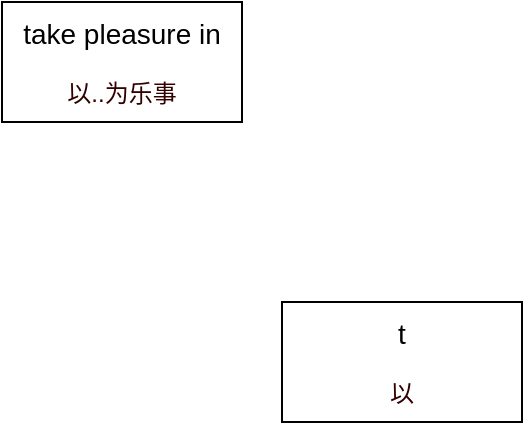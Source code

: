 <mxfile>
    <diagram id="ttYuPCzGJ3HdLokVk0_G" name="第 1 页">
        <mxGraphModel dx="564" dy="431" grid="1" gridSize="10" guides="1" tooltips="1" connect="1" arrows="1" fold="1" page="1" pageScale="1" pageWidth="827" pageHeight="1169" math="0" shadow="0">
            <root>
                <mxCell id="0"/>
                <mxCell id="1" parent="0"/>
                <mxCell id="2" value="&lt;font style=&quot;font-size: 14px&quot;&gt;take pleasure in&lt;br&gt;&lt;/font&gt;&lt;br&gt;&lt;font color=&quot;#330000&quot;&gt;以..为乐事&lt;/font&gt;" style="rounded=0;whiteSpace=wrap;html=1;" vertex="1" parent="1">
                    <mxGeometry x="120" y="140" width="120" height="60" as="geometry"/>
                </mxCell>
                <mxCell id="3" value="&lt;font style=&quot;font-size: 14px&quot;&gt;t&lt;br&gt;&lt;/font&gt;&lt;br&gt;&lt;font color=&quot;#330000&quot;&gt;以&lt;/font&gt;" style="rounded=0;whiteSpace=wrap;html=1;" vertex="1" parent="1">
                    <mxGeometry x="260" y="290" width="120" height="60" as="geometry"/>
                </mxCell>
            </root>
        </mxGraphModel>
    </diagram>
</mxfile>